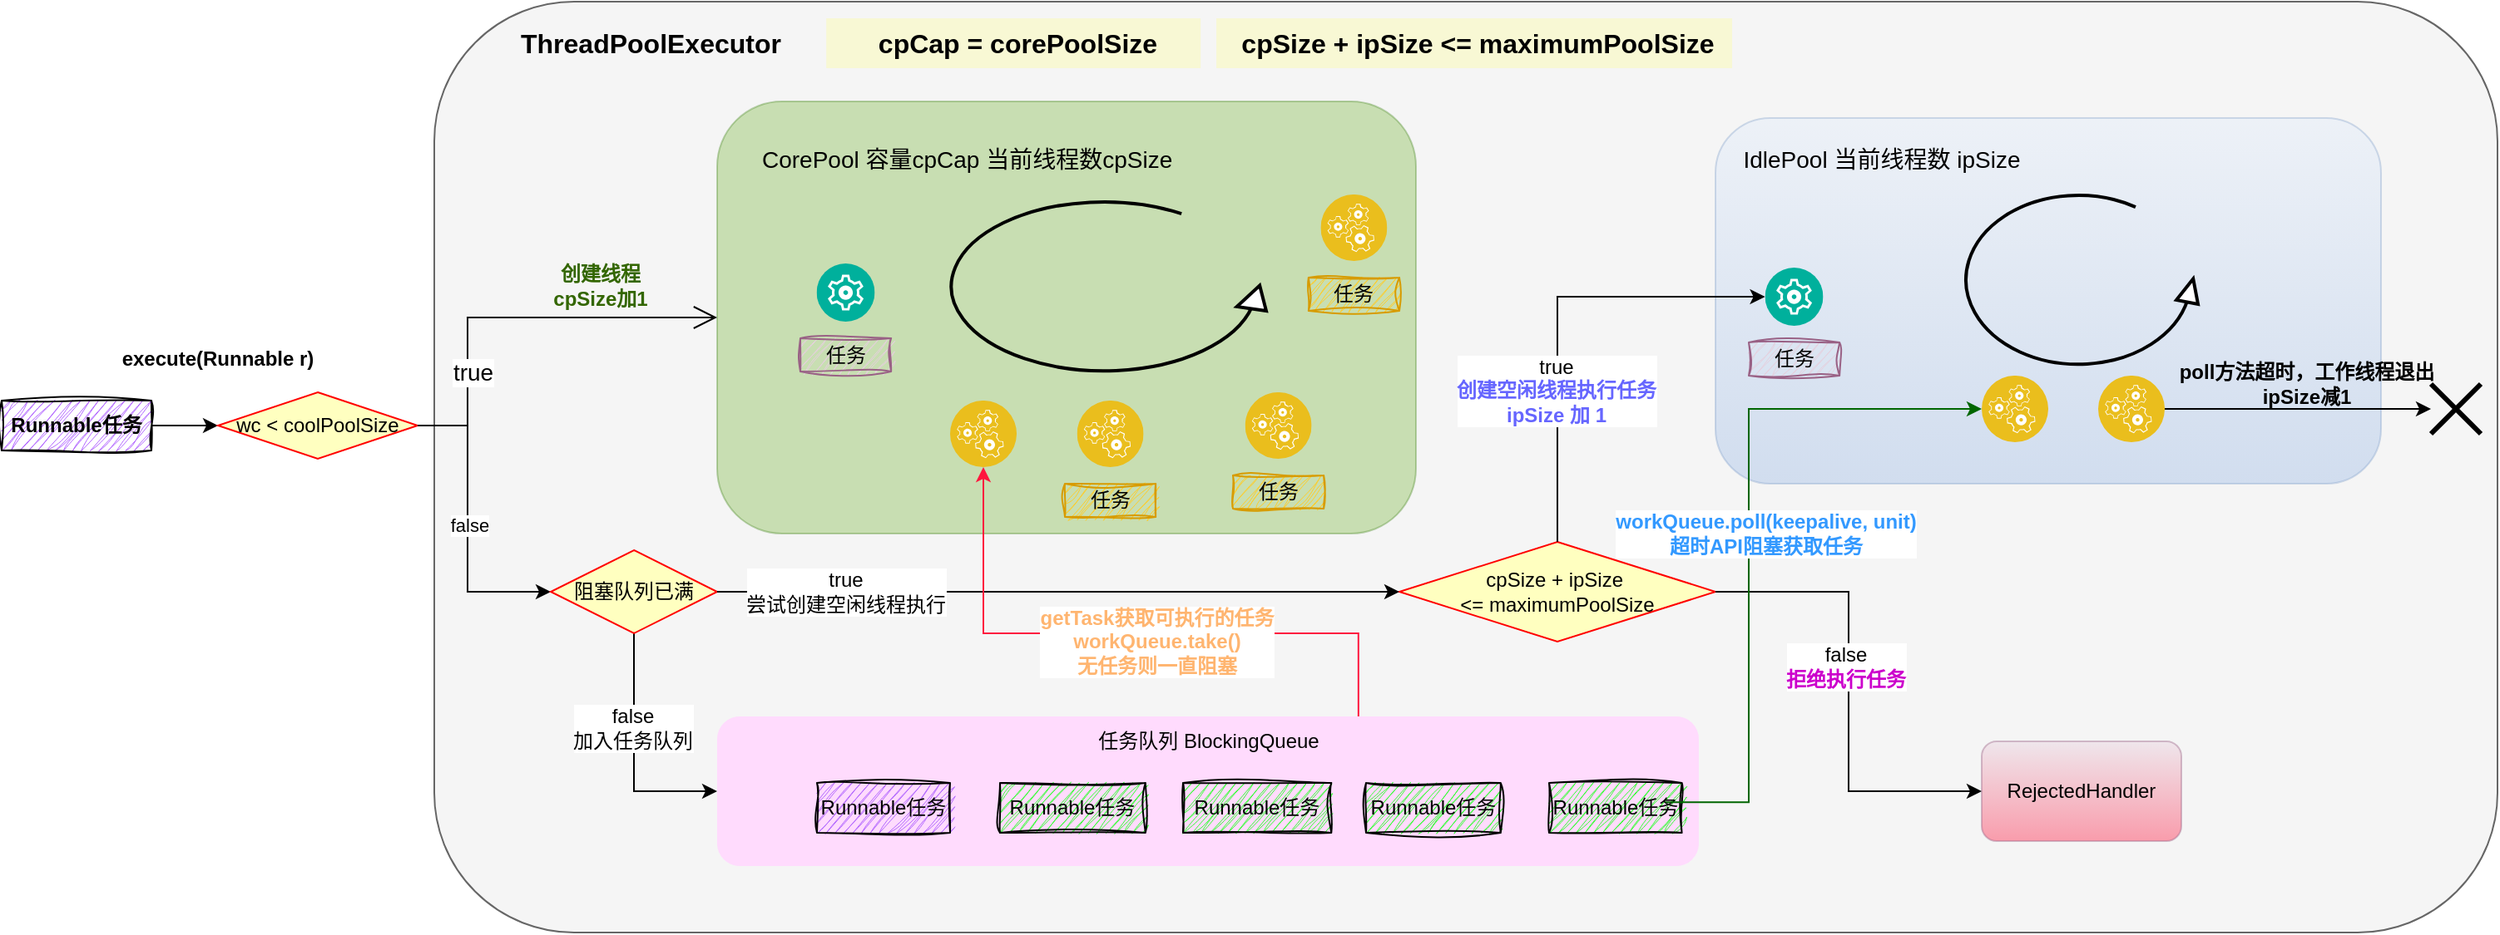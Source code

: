 <mxfile version="24.0.2" type="github">
  <diagram name="第 1 页" id="3RnXKQRBD4h4_Rx_I8--">
    <mxGraphModel dx="1648" dy="1850" grid="1" gridSize="10" guides="1" tooltips="1" connect="1" arrows="1" fold="1" page="1" pageScale="1" pageWidth="827" pageHeight="1169" math="0" shadow="0">
      <root>
        <mxCell id="0" />
        <mxCell id="1" parent="0" />
        <mxCell id="w3eF8_PVkNgAsebev5JC-120" value="" style="rounded=1;whiteSpace=wrap;html=1;fillColor=#f5f5f5;gradientColor=none;strokeColor=#666666;" vertex="1" parent="1">
          <mxGeometry x="-20" y="-30" width="1240" height="560" as="geometry" />
        </mxCell>
        <mxCell id="w3eF8_PVkNgAsebev5JC-1" value="" style="rounded=1;whiteSpace=wrap;html=1;fillColor=#60a917;strokeColor=#2D7600;fontColor=#ffffff;opacity=30;container=0;movable=1;resizable=1;rotatable=1;deletable=1;editable=1;locked=0;connectable=1;" vertex="1" parent="1">
          <mxGeometry x="150" y="30" width="420" height="260" as="geometry" />
        </mxCell>
        <mxCell id="w3eF8_PVkNgAsebev5JC-16" value="ThreadPoolExecutor&amp;nbsp;&lt;span style=&quot;background-color: initial;&quot;&gt;&amp;nbsp;&lt;/span&gt;" style="text;html=1;align=left;verticalAlign=middle;whiteSpace=wrap;rounded=0;fontSize=16;fontStyle=1" vertex="1" parent="1">
          <mxGeometry x="30" y="-15" width="170" height="20" as="geometry" />
        </mxCell>
        <mxCell id="w3eF8_PVkNgAsebev5JC-64" style="edgeStyle=orthogonalEdgeStyle;rounded=0;orthogonalLoop=1;jettySize=auto;html=1;entryX=0;entryY=0.5;entryDx=0;entryDy=0;" edge="1" parent="1" source="w3eF8_PVkNgAsebev5JC-24" target="w3eF8_PVkNgAsebev5JC-56">
          <mxGeometry relative="1" as="geometry" />
        </mxCell>
        <mxCell id="w3eF8_PVkNgAsebev5JC-24" value="&lt;b&gt;Runnable任务&lt;/b&gt;" style="rounded=0;whiteSpace=wrap;html=1;fillColor=#B266FF;strokeColor=default;fillStyle=hatch;glass=0;sketch=1;curveFitting=1;jiggle=2;" vertex="1" parent="1">
          <mxGeometry x="-280" y="210" width="90" height="30" as="geometry" />
        </mxCell>
        <mxCell id="w3eF8_PVkNgAsebev5JC-25" value="execute(Runnable r)" style="text;html=1;align=center;verticalAlign=middle;whiteSpace=wrap;rounded=0;fontStyle=1" vertex="1" parent="1">
          <mxGeometry x="-210" y="170" width="120" height="30" as="geometry" />
        </mxCell>
        <mxCell id="w3eF8_PVkNgAsebev5JC-4" value="&lt;font style=&quot;font-size: 14px;&quot;&gt;CorePool 容量cpCap 当前线程数cpSize&amp;nbsp;&lt;/font&gt;" style="text;html=1;align=left;verticalAlign=middle;whiteSpace=wrap;rounded=0;container=0;" vertex="1" parent="1">
          <mxGeometry x="174.58" y="50" width="266" height="30" as="geometry" />
        </mxCell>
        <mxCell id="w3eF8_PVkNgAsebev5JC-37" value="" style="verticalLabelPosition=bottom;html=1;verticalAlign=top;strokeWidth=2;shape=mxgraph.lean_mapping.physical_pull;pointerEvents=1;container=0;" vertex="1" parent="1">
          <mxGeometry x="290" y="90" width="190" height="102.5" as="geometry" />
        </mxCell>
        <mxCell id="w3eF8_PVkNgAsebev5JC-44" value="" style="group" vertex="1" connectable="0" parent="1">
          <mxGeometry x="505.42" y="86" width="54.58" height="70" as="geometry" />
        </mxCell>
        <mxCell id="w3eF8_PVkNgAsebev5JC-35" value="" style="image;aspect=fixed;perimeter=ellipsePerimeter;html=1;align=center;shadow=0;dashed=0;fontColor=#4277BB;labelBackgroundColor=default;fontSize=12;spacingTop=3;image=img/lib/ibm/applications/runtime_services.svg;imageBackground=none;container=0;" vertex="1" parent="w3eF8_PVkNgAsebev5JC-44">
          <mxGeometry x="7.29" width="40" height="40" as="geometry" />
        </mxCell>
        <mxCell id="w3eF8_PVkNgAsebev5JC-43" value="任务" style="rounded=0;whiteSpace=wrap;html=1;fillColor=#ffcd28;strokeColor=#d79b00;fillStyle=hachure;glass=0;sketch=1;curveFitting=1;jiggle=2;container=0;gradientColor=#ffa500;" vertex="1" parent="w3eF8_PVkNgAsebev5JC-44">
          <mxGeometry y="50" width="54.58" height="20" as="geometry" />
        </mxCell>
        <mxCell id="w3eF8_PVkNgAsebev5JC-45" value="" style="group" vertex="1" connectable="0" parent="1">
          <mxGeometry x="460.0" y="205" width="54.58" height="70" as="geometry" />
        </mxCell>
        <mxCell id="w3eF8_PVkNgAsebev5JC-46" value="" style="image;aspect=fixed;perimeter=ellipsePerimeter;html=1;align=center;shadow=0;dashed=0;fontColor=#4277BB;labelBackgroundColor=default;fontSize=12;spacingTop=3;image=img/lib/ibm/applications/runtime_services.svg;imageBackground=none;container=0;" vertex="1" parent="w3eF8_PVkNgAsebev5JC-45">
          <mxGeometry x="7.29" width="40" height="40" as="geometry" />
        </mxCell>
        <mxCell id="w3eF8_PVkNgAsebev5JC-47" value="任务" style="rounded=0;whiteSpace=wrap;html=1;fillColor=#ffcd28;strokeColor=#d79b00;fillStyle=hachure;glass=0;sketch=1;curveFitting=1;jiggle=2;container=0;gradientColor=#ffa500;" vertex="1" parent="w3eF8_PVkNgAsebev5JC-45">
          <mxGeometry y="50" width="54.58" height="20" as="geometry" />
        </mxCell>
        <mxCell id="w3eF8_PVkNgAsebev5JC-48" value="" style="group" vertex="1" connectable="0" parent="1">
          <mxGeometry x="359" y="210" width="54.58" height="70" as="geometry" />
        </mxCell>
        <mxCell id="w3eF8_PVkNgAsebev5JC-49" value="" style="image;aspect=fixed;perimeter=ellipsePerimeter;html=1;align=center;shadow=0;dashed=0;fontColor=#4277BB;labelBackgroundColor=default;fontSize=12;spacingTop=3;image=img/lib/ibm/applications/runtime_services.svg;imageBackground=none;container=0;" vertex="1" parent="w3eF8_PVkNgAsebev5JC-48">
          <mxGeometry x="7.29" width="40" height="40" as="geometry" />
        </mxCell>
        <mxCell id="w3eF8_PVkNgAsebev5JC-50" value="任务" style="rounded=0;whiteSpace=wrap;html=1;fillColor=#ffcd28;strokeColor=#d79b00;fillStyle=hachure;glass=0;sketch=1;curveFitting=1;jiggle=2;container=0;gradientColor=#ffa500;" vertex="1" parent="w3eF8_PVkNgAsebev5JC-48">
          <mxGeometry y="50" width="54.58" height="20" as="geometry" />
        </mxCell>
        <mxCell id="w3eF8_PVkNgAsebev5JC-54" value="" style="group" vertex="1" connectable="0" parent="1">
          <mxGeometry x="200" y="127.5" width="54.58" height="65" as="geometry" />
        </mxCell>
        <mxCell id="w3eF8_PVkNgAsebev5JC-36" value="" style="image;aspect=fixed;perimeter=ellipsePerimeter;html=1;align=center;shadow=0;dashed=0;fontColor=#4277BB;labelBackgroundColor=default;fontSize=12;spacingTop=3;image=img/lib/ibm/management/management.svg;container=0;" vertex="1" parent="w3eF8_PVkNgAsebev5JC-54">
          <mxGeometry x="9.79" width="35" height="35" as="geometry" />
        </mxCell>
        <mxCell id="w3eF8_PVkNgAsebev5JC-53" value="任务" style="rounded=0;whiteSpace=wrap;html=1;fillColor=#e6d0de;strokeColor=#996185;fillStyle=hachure;glass=0;sketch=1;curveFitting=1;jiggle=2;container=0;gradientColor=#d5739d;" vertex="1" parent="w3eF8_PVkNgAsebev5JC-54">
          <mxGeometry y="45" width="54.58" height="20" as="geometry" />
        </mxCell>
        <mxCell id="w3eF8_PVkNgAsebev5JC-74" style="edgeStyle=orthogonalEdgeStyle;rounded=0;orthogonalLoop=1;jettySize=auto;html=1;exitX=1;exitY=0.5;exitDx=0;exitDy=0;entryX=0;entryY=0.5;entryDx=0;entryDy=0;" edge="1" parent="1" source="w3eF8_PVkNgAsebev5JC-56" target="w3eF8_PVkNgAsebev5JC-71">
          <mxGeometry relative="1" as="geometry">
            <Array as="points">
              <mxPoint y="225" />
              <mxPoint y="325" />
            </Array>
          </mxGeometry>
        </mxCell>
        <mxCell id="w3eF8_PVkNgAsebev5JC-75" value="false" style="edgeLabel;html=1;align=center;verticalAlign=middle;resizable=0;points=[];" vertex="1" connectable="0" parent="w3eF8_PVkNgAsebev5JC-74">
          <mxGeometry x="-0.004" y="1" relative="1" as="geometry">
            <mxPoint as="offset" />
          </mxGeometry>
        </mxCell>
        <mxCell id="w3eF8_PVkNgAsebev5JC-56" value="wc &amp;lt; coolPoolSize" style="rhombus;whiteSpace=wrap;html=1;fontColor=#000000;fillColor=#ffffc0;strokeColor=#ff0000;" vertex="1" parent="1">
          <mxGeometry x="-150" y="205" width="120" height="40" as="geometry" />
        </mxCell>
        <mxCell id="w3eF8_PVkNgAsebev5JC-60" value="" style="endArrow=open;endFill=1;endSize=12;html=1;rounded=0;exitX=1;exitY=0.5;exitDx=0;exitDy=0;entryX=0;entryY=0.5;entryDx=0;entryDy=0;edgeStyle=orthogonalEdgeStyle;" edge="1" parent="1" source="w3eF8_PVkNgAsebev5JC-56" target="w3eF8_PVkNgAsebev5JC-1">
          <mxGeometry width="160" relative="1" as="geometry">
            <mxPoint x="-210" y="360" as="sourcePoint" />
            <mxPoint x="-50" y="360" as="targetPoint" />
            <Array as="points">
              <mxPoint y="225" />
              <mxPoint y="160" />
            </Array>
          </mxGeometry>
        </mxCell>
        <mxCell id="w3eF8_PVkNgAsebev5JC-61" value="true" style="edgeLabel;html=1;align=center;verticalAlign=middle;resizable=0;points=[];fontSize=14;" vertex="1" connectable="0" parent="w3eF8_PVkNgAsebev5JC-60">
          <mxGeometry x="0.472" y="2" relative="1" as="geometry">
            <mxPoint x="-83" y="35" as="offset" />
          </mxGeometry>
        </mxCell>
        <mxCell id="w3eF8_PVkNgAsebev5JC-69" value="&lt;b style=&quot;&quot;&gt;&lt;font color=&quot;#336600&quot;&gt;创建线程&lt;/font&gt;&lt;/b&gt;&lt;div&gt;&lt;b style=&quot;&quot;&gt;&lt;font color=&quot;#336600&quot;&gt;cpSize加1&lt;/font&gt;&lt;/b&gt;&lt;/div&gt;" style="text;html=1;align=center;verticalAlign=middle;whiteSpace=wrap;rounded=0;" vertex="1" parent="1">
          <mxGeometry x="50" y="126" width="60" height="30" as="geometry" />
        </mxCell>
        <mxCell id="w3eF8_PVkNgAsebev5JC-70" value="" style="group" vertex="1" connectable="0" parent="1">
          <mxGeometry x="150" y="400" width="590" height="90" as="geometry" />
        </mxCell>
        <mxCell id="w3eF8_PVkNgAsebev5JC-5" value="" style="rounded=1;whiteSpace=wrap;html=1;container=0;fillColor=#FFDBFD;gradientColor=none;strokeColor=none;" vertex="1" parent="w3eF8_PVkNgAsebev5JC-70">
          <mxGeometry width="590" height="90" as="geometry" />
        </mxCell>
        <mxCell id="w3eF8_PVkNgAsebev5JC-6" value="Runnable任务" style="rounded=0;whiteSpace=wrap;html=1;fillColor=#33FF33;strokeColor=default;fillStyle=hatch;glass=0;sketch=1;curveFitting=1;jiggle=2;container=0;" vertex="1" parent="w3eF8_PVkNgAsebev5JC-70">
          <mxGeometry x="170" y="40" width="87.41" height="30" as="geometry" />
        </mxCell>
        <mxCell id="w3eF8_PVkNgAsebev5JC-7" value="Runnable任务" style="rounded=0;whiteSpace=wrap;html=1;fillColor=#33FF33;strokeColor=default;fillStyle=hatch;glass=0;sketch=1;curveFitting=1;jiggle=2;container=0;" vertex="1" parent="w3eF8_PVkNgAsebev5JC-70">
          <mxGeometry x="280" y="40" width="89.15" height="30" as="geometry" />
        </mxCell>
        <mxCell id="w3eF8_PVkNgAsebev5JC-8" value="Runnable任务" style="rounded=0;whiteSpace=wrap;html=1;fillColor=#33FF33;strokeColor=default;fillStyle=hatch;glass=0;sketch=1;curveFitting=1;jiggle=2;container=0;" vertex="1" parent="w3eF8_PVkNgAsebev5JC-70">
          <mxGeometry x="390" y="40" width="80.89" height="30" as="geometry" />
        </mxCell>
        <mxCell id="w3eF8_PVkNgAsebev5JC-9" value="Runnable任务" style="rounded=0;whiteSpace=wrap;html=1;fillColor=#33FF33;strokeColor=default;fillStyle=hatch;glass=0;sketch=1;curveFitting=1;jiggle=2;container=0;" vertex="1" parent="w3eF8_PVkNgAsebev5JC-70">
          <mxGeometry x="500" y="40" width="79.8" height="30" as="geometry" />
        </mxCell>
        <mxCell id="w3eF8_PVkNgAsebev5JC-10" value="任务队列 BlockingQueue" style="text;html=1;align=center;verticalAlign=middle;whiteSpace=wrap;rounded=0;container=0;" vertex="1" parent="w3eF8_PVkNgAsebev5JC-70">
          <mxGeometry x="204.576" width="180.848" height="30" as="geometry" />
        </mxCell>
        <mxCell id="w3eF8_PVkNgAsebev5JC-42" value="Runnable任务" style="rounded=0;whiteSpace=wrap;html=1;fillColor=#B266FF;strokeColor=default;fillStyle=hatch;glass=0;sketch=1;curveFitting=1;jiggle=2;" vertex="1" parent="w3eF8_PVkNgAsebev5JC-70">
          <mxGeometry x="60" y="40" width="80" height="30" as="geometry" />
        </mxCell>
        <mxCell id="w3eF8_PVkNgAsebev5JC-76" style="edgeStyle=orthogonalEdgeStyle;rounded=0;orthogonalLoop=1;jettySize=auto;html=1;entryX=0;entryY=0.5;entryDx=0;entryDy=0;" edge="1" parent="1" source="w3eF8_PVkNgAsebev5JC-71" target="w3eF8_PVkNgAsebev5JC-5">
          <mxGeometry relative="1" as="geometry" />
        </mxCell>
        <mxCell id="w3eF8_PVkNgAsebev5JC-77" value="false&lt;div style=&quot;font-size: 12px;&quot;&gt;加入任务队列&lt;/div&gt;" style="edgeLabel;html=1;align=center;verticalAlign=middle;resizable=0;points=[];fontSize=12;" vertex="1" connectable="0" parent="w3eF8_PVkNgAsebev5JC-76">
          <mxGeometry x="-0.222" y="-1" relative="1" as="geometry">
            <mxPoint as="offset" />
          </mxGeometry>
        </mxCell>
        <mxCell id="w3eF8_PVkNgAsebev5JC-71" value="阻塞队列已满" style="rhombus;whiteSpace=wrap;html=1;fontColor=#000000;fillColor=#ffffc0;strokeColor=#ff0000;" vertex="1" parent="1">
          <mxGeometry x="50" y="300" width="100" height="50" as="geometry" />
        </mxCell>
        <mxCell id="w3eF8_PVkNgAsebev5JC-78" value="" style="rounded=1;whiteSpace=wrap;html=1;fillColor=#dae8fc;strokeColor=#6c8ebf;opacity=30;container=0;movable=1;resizable=1;rotatable=1;deletable=1;editable=1;locked=0;connectable=1;gradientColor=#7ea6e0;" vertex="1" parent="1">
          <mxGeometry x="750" y="40" width="400" height="220" as="geometry" />
        </mxCell>
        <mxCell id="w3eF8_PVkNgAsebev5JC-79" value="IdlePool 当前线程数 ipSize" style="text;html=1;align=center;verticalAlign=middle;whiteSpace=wrap;rounded=0;fontSize=14;" vertex="1" parent="1">
          <mxGeometry x="750" y="50" width="200" height="30" as="geometry" />
        </mxCell>
        <mxCell id="w3eF8_PVkNgAsebev5JC-81" value="cpSize + ipSize&amp;nbsp;&lt;div&gt;&amp;lt;= maximumPoolSize&lt;/div&gt;" style="rhombus;whiteSpace=wrap;html=1;fontColor=#000000;fillColor=#ffffc0;strokeColor=#ff0000;" vertex="1" parent="1">
          <mxGeometry x="560" y="295" width="190" height="60" as="geometry" />
        </mxCell>
        <mxCell id="w3eF8_PVkNgAsebev5JC-84" value="" style="group" vertex="1" connectable="0" parent="1">
          <mxGeometry x="770" y="130" width="54.58" height="65" as="geometry" />
        </mxCell>
        <mxCell id="w3eF8_PVkNgAsebev5JC-85" value="" style="image;aspect=fixed;perimeter=ellipsePerimeter;html=1;align=center;shadow=0;dashed=0;fontColor=#4277BB;labelBackgroundColor=default;fontSize=12;spacingTop=3;image=img/lib/ibm/management/management.svg;container=0;" vertex="1" parent="w3eF8_PVkNgAsebev5JC-84">
          <mxGeometry x="9.79" width="35" height="35" as="geometry" />
        </mxCell>
        <mxCell id="w3eF8_PVkNgAsebev5JC-86" value="任务" style="rounded=0;whiteSpace=wrap;html=1;fillColor=#e6d0de;strokeColor=#996185;fillStyle=hachure;glass=0;sketch=1;curveFitting=1;jiggle=2;container=0;gradientColor=#d5739d;" vertex="1" parent="w3eF8_PVkNgAsebev5JC-84">
          <mxGeometry y="45" width="54.58" height="20" as="geometry" />
        </mxCell>
        <mxCell id="w3eF8_PVkNgAsebev5JC-90" value="RejectedHandler" style="rounded=1;whiteSpace=wrap;html=1;fillColor=#e6d0de;gradientColor=#FF173E;strokeColor=#996185;opacity=40;" vertex="1" parent="1">
          <mxGeometry x="910" y="415" width="120" height="60" as="geometry" />
        </mxCell>
        <mxCell id="w3eF8_PVkNgAsebev5JC-91" style="edgeStyle=orthogonalEdgeStyle;rounded=0;orthogonalLoop=1;jettySize=auto;html=1;entryX=0;entryY=0.5;entryDx=0;entryDy=0;" edge="1" parent="1" source="w3eF8_PVkNgAsebev5JC-81" target="w3eF8_PVkNgAsebev5JC-90">
          <mxGeometry relative="1" as="geometry" />
        </mxCell>
        <mxCell id="w3eF8_PVkNgAsebev5JC-93" value="false&lt;div style=&quot;font-size: 12px;&quot;&gt;&lt;font color=&quot;#cc00cc&quot; style=&quot;font-size: 12px;&quot;&gt;&lt;b style=&quot;font-size: 12px;&quot;&gt;拒绝执行任务&lt;/b&gt;&lt;/font&gt;&lt;/div&gt;" style="edgeLabel;html=1;align=center;verticalAlign=middle;resizable=0;points=[];fontSize=12;" vertex="1" connectable="0" parent="w3eF8_PVkNgAsebev5JC-91">
          <mxGeometry x="-0.108" y="-2" relative="1" as="geometry">
            <mxPoint as="offset" />
          </mxGeometry>
        </mxCell>
        <mxCell id="w3eF8_PVkNgAsebev5JC-87" style="edgeStyle=orthogonalEdgeStyle;rounded=0;orthogonalLoop=1;jettySize=auto;html=1;exitX=1;exitY=0.5;exitDx=0;exitDy=0;entryX=0;entryY=0.5;entryDx=0;entryDy=0;" edge="1" parent="1" source="w3eF8_PVkNgAsebev5JC-71" target="w3eF8_PVkNgAsebev5JC-81">
          <mxGeometry relative="1" as="geometry" />
        </mxCell>
        <mxCell id="w3eF8_PVkNgAsebev5JC-95" value="true&lt;div style=&quot;font-size: 12px;&quot;&gt;尝试创建空闲线程执行&lt;/div&gt;" style="edgeLabel;html=1;align=center;verticalAlign=middle;resizable=0;points=[];fontSize=12;" vertex="1" connectable="0" parent="w3eF8_PVkNgAsebev5JC-87">
          <mxGeometry x="-0.396" y="-2" relative="1" as="geometry">
            <mxPoint x="-47" y="-2" as="offset" />
          </mxGeometry>
        </mxCell>
        <mxCell id="w3eF8_PVkNgAsebev5JC-110" style="edgeStyle=orthogonalEdgeStyle;rounded=0;orthogonalLoop=1;jettySize=auto;html=1;" edge="1" parent="1" source="w3eF8_PVkNgAsebev5JC-100" target="w3eF8_PVkNgAsebev5JC-112">
          <mxGeometry relative="1" as="geometry">
            <mxPoint x="1230" y="215" as="targetPoint" />
          </mxGeometry>
        </mxCell>
        <mxCell id="w3eF8_PVkNgAsebev5JC-114" value="poll方法超时，工作线程退出&lt;div style=&quot;font-size: 12px;&quot;&gt;ipSize减1&lt;/div&gt;" style="edgeLabel;html=1;align=center;verticalAlign=middle;resizable=0;points=[];labelBackgroundColor=none;fontStyle=1;fontSize=12;" vertex="1" connectable="0" parent="w3eF8_PVkNgAsebev5JC-110">
          <mxGeometry x="0.019" y="1" relative="1" as="geometry">
            <mxPoint x="3" y="-14" as="offset" />
          </mxGeometry>
        </mxCell>
        <mxCell id="w3eF8_PVkNgAsebev5JC-100" value="" style="image;aspect=fixed;perimeter=ellipsePerimeter;html=1;align=center;shadow=0;dashed=0;fontColor=#4277BB;labelBackgroundColor=default;fontSize=12;spacingTop=3;image=img/lib/ibm/applications/runtime_services.svg;imageBackground=none;container=0;" vertex="1" parent="1">
          <mxGeometry x="980" y="195" width="40" height="40" as="geometry" />
        </mxCell>
        <mxCell id="w3eF8_PVkNgAsebev5JC-101" value="" style="image;aspect=fixed;perimeter=ellipsePerimeter;html=1;align=center;shadow=0;dashed=0;fontColor=#4277BB;labelBackgroundColor=default;fontSize=12;spacingTop=3;image=img/lib/ibm/applications/runtime_services.svg;imageBackground=none;container=0;" vertex="1" parent="1">
          <mxGeometry x="910" y="195" width="40" height="40" as="geometry" />
        </mxCell>
        <mxCell id="w3eF8_PVkNgAsebev5JC-102" value="" style="image;aspect=fixed;perimeter=ellipsePerimeter;html=1;align=center;shadow=0;dashed=0;fontColor=#4277BB;labelBackgroundColor=default;fontSize=12;spacingTop=3;image=img/lib/ibm/applications/runtime_services.svg;imageBackground=none;container=0;" vertex="1" parent="1">
          <mxGeometry x="290" y="210" width="40" height="40" as="geometry" />
        </mxCell>
        <mxCell id="w3eF8_PVkNgAsebev5JC-104" value="" style="endArrow=classic;html=1;rounded=0;entryX=0.5;entryY=1;entryDx=0;entryDy=0;exitX=1;exitY=0;exitDx=0;exitDy=0;edgeStyle=orthogonalEdgeStyle;strokeColor=#FF173E;" edge="1" parent="1" source="w3eF8_PVkNgAsebev5JC-10" target="w3eF8_PVkNgAsebev5JC-102">
          <mxGeometry width="50" height="50" relative="1" as="geometry">
            <mxPoint x="300" y="660" as="sourcePoint" />
            <mxPoint x="350" y="610" as="targetPoint" />
            <Array as="points">
              <mxPoint x="535" y="350" />
              <mxPoint x="310" y="350" />
            </Array>
          </mxGeometry>
        </mxCell>
        <mxCell id="w3eF8_PVkNgAsebev5JC-105" value="getTask获取可执行的任务&lt;div style=&quot;font-size: 12px;&quot;&gt;workQueue.take()&lt;/div&gt;&lt;div style=&quot;font-size: 12px;&quot;&gt;无任务则一直阻塞&lt;/div&gt;" style="edgeLabel;html=1;align=center;verticalAlign=middle;resizable=0;points=[];fontStyle=1;fontColor=#FFB570;fontSize=12;" vertex="1" connectable="0" parent="w3eF8_PVkNgAsebev5JC-104">
          <mxGeometry x="-0.088" y="2" relative="1" as="geometry">
            <mxPoint x="-1" y="3" as="offset" />
          </mxGeometry>
        </mxCell>
        <mxCell id="w3eF8_PVkNgAsebev5JC-108" value="" style="endArrow=classic;html=1;rounded=0;exitX=1;exitY=0.607;exitDx=0;exitDy=0;exitPerimeter=0;entryX=0;entryY=0.5;entryDx=0;entryDy=0;edgeStyle=orthogonalEdgeStyle;strokeColor=#006600;" edge="1" parent="1" target="w3eF8_PVkNgAsebev5JC-101">
          <mxGeometry width="50" height="50" relative="1" as="geometry">
            <mxPoint x="720" y="451.63" as="sourcePoint" />
            <mxPoint x="895.858" y="226.142" as="targetPoint" />
            <Array as="points">
              <mxPoint x="770" y="452" />
              <mxPoint x="770" y="215" />
            </Array>
          </mxGeometry>
        </mxCell>
        <mxCell id="w3eF8_PVkNgAsebev5JC-109" value="workQueue.poll(keepalive, unit)&lt;div style=&quot;font-size: 12px;&quot;&gt;超时API阻塞获取任务&lt;/div&gt;" style="edgeLabel;html=1;align=center;verticalAlign=middle;resizable=0;points=[];fontColor=#3399FF;fontStyle=1;fontSize=12;" vertex="1" connectable="0" parent="w3eF8_PVkNgAsebev5JC-108">
          <mxGeometry x="-0.002" relative="1" as="geometry">
            <mxPoint x="10" y="1" as="offset" />
          </mxGeometry>
        </mxCell>
        <mxCell id="w3eF8_PVkNgAsebev5JC-112" value="" style="shape=umlDestroy;whiteSpace=wrap;html=1;strokeWidth=3;targetShapes=umlLifeline;" vertex="1" parent="1">
          <mxGeometry x="1180" y="200" width="30" height="30" as="geometry" />
        </mxCell>
        <mxCell id="w3eF8_PVkNgAsebev5JC-115" value="" style="verticalLabelPosition=bottom;html=1;verticalAlign=top;strokeWidth=2;shape=mxgraph.lean_mapping.physical_pull;pointerEvents=1;container=0;" vertex="1" parent="1">
          <mxGeometry x="900" y="86" width="140" height="102.5" as="geometry" />
        </mxCell>
        <mxCell id="w3eF8_PVkNgAsebev5JC-118" value="" style="endArrow=classic;html=1;rounded=0;exitX=0.5;exitY=0;exitDx=0;exitDy=0;entryX=0;entryY=0.5;entryDx=0;entryDy=0;edgeStyle=orthogonalEdgeStyle;" edge="1" parent="1" source="w3eF8_PVkNgAsebev5JC-81" target="w3eF8_PVkNgAsebev5JC-85">
          <mxGeometry width="50" height="50" relative="1" as="geometry">
            <mxPoint x="670" y="200" as="sourcePoint" />
            <mxPoint x="720" y="150" as="targetPoint" />
          </mxGeometry>
        </mxCell>
        <mxCell id="w3eF8_PVkNgAsebev5JC-119" value="true&lt;div style=&quot;font-size: 12px;&quot;&gt;&lt;font color=&quot;#6666ff&quot; style=&quot;font-size: 12px;&quot;&gt;&lt;b style=&quot;font-size: 12px;&quot;&gt;创建空闲线程执行任务&lt;/b&gt;&lt;/font&gt;&lt;/div&gt;&lt;div style=&quot;font-size: 12px;&quot;&gt;&lt;font color=&quot;#6666ff&quot; style=&quot;font-size: 12px;&quot;&gt;&lt;b style=&quot;font-size: 12px;&quot;&gt;ipSize 加 1&lt;/b&gt;&lt;/font&gt;&lt;/div&gt;" style="edgeLabel;html=1;align=center;verticalAlign=middle;resizable=0;points=[];fontSize=12;" vertex="1" connectable="0" parent="w3eF8_PVkNgAsebev5JC-118">
          <mxGeometry x="-0.327" y="1" relative="1" as="geometry">
            <mxPoint as="offset" />
          </mxGeometry>
        </mxCell>
        <mxCell id="w3eF8_PVkNgAsebev5JC-121" value="&lt;span style=&quot;font-size: 16px; font-weight: 700; text-align: left;&quot;&gt;&amp;nbsp;&lt;/span&gt;&lt;span style=&quot;font-size: 16px; font-weight: 700; text-align: left; background-color: initial;&quot;&gt;cpCap = corePoolSize&lt;/span&gt;" style="text;html=1;align=center;verticalAlign=middle;whiteSpace=wrap;rounded=0;fillColor=#ffff88;strokeColor=none;opacity=30;" vertex="1" parent="1">
          <mxGeometry x="215.58" y="-20" width="225" height="30" as="geometry" />
        </mxCell>
        <mxCell id="w3eF8_PVkNgAsebev5JC-122" value="&lt;span style=&quot;font-size: 16px; font-weight: 700; text-align: left;&quot;&gt;&amp;nbsp;&lt;/span&gt;&lt;span style=&quot;font-size: 16px; font-weight: 700; text-align: left; background-color: initial;&quot;&gt;cpSize + ipSize &amp;lt;= maximumPoolSize&lt;/span&gt;" style="text;html=1;align=center;verticalAlign=middle;whiteSpace=wrap;rounded=0;fillColor=#ffff88;strokeColor=none;opacity=30;" vertex="1" parent="1">
          <mxGeometry x="450" y="-20" width="310" height="30" as="geometry" />
        </mxCell>
      </root>
    </mxGraphModel>
  </diagram>
</mxfile>
